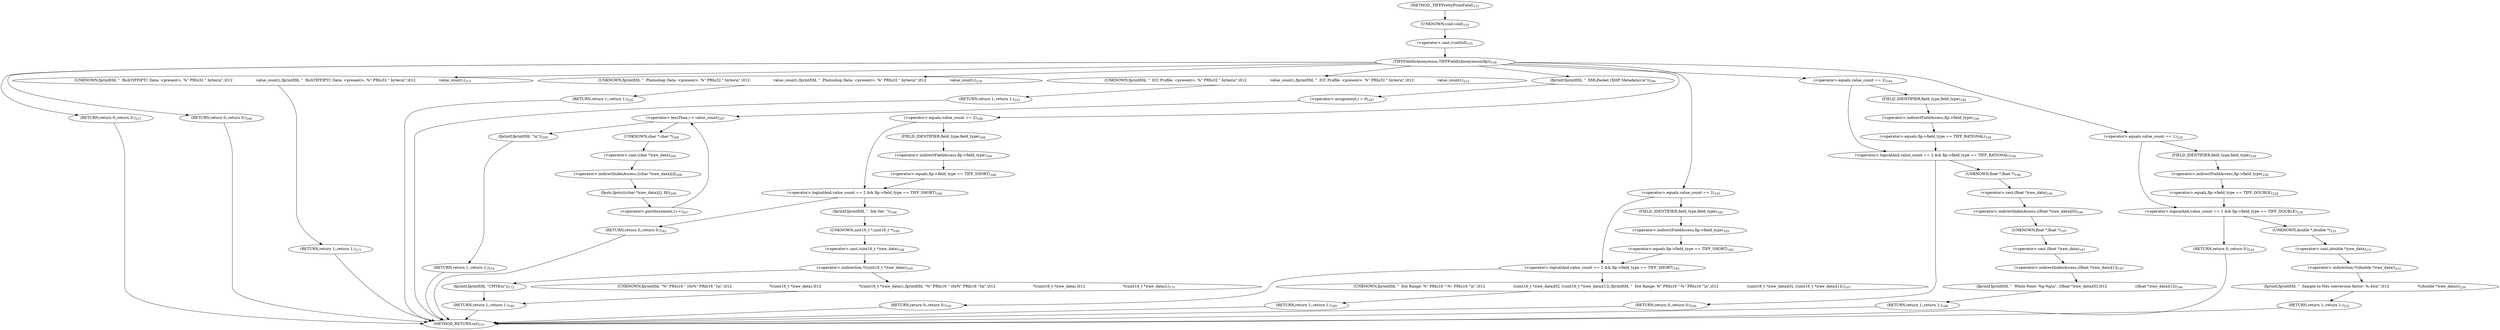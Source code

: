 digraph "_TIFFPrettyPrintField" {  
"3243" [label = <(&lt;operator&gt;.cast,(void)tif)<SUB>155</SUB>> ]
"3406" [label = <(RETURN,return 0;,return 0;)<SUB>237</SUB>> ]
"3244" [label = <(UNKNOWN,void,void)<SUB>155</SUB>> ]
"3247" [label = <(TIFFFieldIsAnonymous,TIFFFieldIsAnonymous(fip))<SUB>158</SUB>> ]
"3250" [label = <(RETURN,return 0;,return 0;)<SUB>160</SUB>> ]
"3288" [label = <(RETURN,return 0;,return 0;)<SUB>182</SUB>> ]
"3306" [label = <(RETURN,return 0;,return 0;)<SUB>191</SUB>> ]
"3336" [label = <(RETURN,return 0;,return 0;)<SUB>200</SUB>> ]
"3369" [label = <(UNKNOWN,fprintf(fd, &quot;  RichTIFFIPTC Data: &lt;present&gt;, %&quot; PRIu32 &quot; bytes\n&quot;,\012                    value_count);,fprintf(fd, &quot;  RichTIFFIPTC Data: &lt;present&gt;, %&quot; PRIu32 &quot; bytes\n&quot;,\012                    value_count);)<SUB>213</SUB>> ]
"3370" [label = <(RETURN,return 1;,return 1;)<SUB>215</SUB>> ]
"3374" [label = <(UNKNOWN,fprintf(fd, &quot;  Photoshop Data: &lt;present&gt;, %&quot; PRIu32 &quot; bytes\n&quot;,\012                    value_count);,fprintf(fd, &quot;  Photoshop Data: &lt;present&gt;, %&quot; PRIu32 &quot; bytes\n&quot;,\012                    value_count);)<SUB>218</SUB>> ]
"3375" [label = <(RETURN,return 1;,return 1;)<SUB>220</SUB>> ]
"3379" [label = <(UNKNOWN,fprintf(fd, &quot;  ICC Profile: &lt;present&gt;, %&quot; PRIu32 &quot; bytes\n&quot;,\012                    value_count);,fprintf(fd, &quot;  ICC Profile: &lt;present&gt;, %&quot; PRIu32 &quot; bytes\n&quot;,\012                    value_count);)<SUB>223</SUB>> ]
"3380" [label = <(RETURN,return 1;,return 1;)<SUB>225</SUB>> ]
"3404" [label = <(RETURN,return 0;,return 0;)<SUB>234</SUB>> ]
"3258" [label = <(&lt;operator&gt;.logicalAnd,value_count == 2 &amp;&amp; fip-&gt;field_type == TIFF_SHORT)<SUB>166</SUB>> ]
"3293" [label = <(&lt;operator&gt;.logicalAnd,value_count == 2 &amp;&amp; fip-&gt;field_type == TIFF_SHORT)<SUB>185</SUB>> ]
"3311" [label = <(&lt;operator&gt;.logicalAnd,value_count == 2 &amp;&amp; fip-&gt;field_type == TIFF_RATIONAL)<SUB>194</SUB>> ]
"3342" [label = <(fprintf,fprintf(fd, &quot;  XMLPacket (XMP Metadata):\n&quot;))<SUB>206</SUB>> ]
"3362" [label = <(fprintf,fprintf(fd, &quot;\n&quot;))<SUB>209</SUB>> ]
"3365" [label = <(RETURN,return 1;,return 1;)<SUB>210</SUB>> ]
"3385" [label = <(&lt;operator&gt;.logicalAnd,value_count == 1 &amp;&amp; fip-&gt;field_type == TIFF_DOUBLE)<SUB>228</SUB>> ]
"3259" [label = <(&lt;operator&gt;.equals,value_count == 2)<SUB>166</SUB>> ]
"3262" [label = <(&lt;operator&gt;.equals,fip-&gt;field_type == TIFF_SHORT)<SUB>166</SUB>> ]
"3268" [label = <(fprintf,fprintf(fd, &quot;  Ink Set: &quot;))<SUB>168</SUB>> ]
"3286" [label = <(RETURN,return 1;,return 1;)<SUB>180</SUB>> ]
"3294" [label = <(&lt;operator&gt;.equals,value_count == 2)<SUB>185</SUB>> ]
"3297" [label = <(&lt;operator&gt;.equals,fip-&gt;field_type == TIFF_SHORT)<SUB>185</SUB>> ]
"3303" [label = <(UNKNOWN,fprintf(fd, &quot;  Dot Range: %&quot; PRIu16 &quot;-%&quot; PRIu16 &quot;\n&quot;,\012                        ((uint16_t *)raw_data)[0], ((uint16_t *)raw_data)[1]);,fprintf(fd, &quot;  Dot Range: %&quot; PRIu16 &quot;-%&quot; PRIu16 &quot;\n&quot;,\012                        ((uint16_t *)raw_data)[0], ((uint16_t *)raw_data)[1]);)<SUB>187</SUB>> ]
"3304" [label = <(RETURN,return 1;,return 1;)<SUB>189</SUB>> ]
"3312" [label = <(&lt;operator&gt;.equals,value_count == 2)<SUB>194</SUB>> ]
"3315" [label = <(&lt;operator&gt;.equals,fip-&gt;field_type == TIFF_RATIONAL)<SUB>194</SUB>> ]
"3321" [label = <(fprintf,fprintf(fd, &quot;  White Point: %g-%g\n&quot;, ((float *)raw_data)[0],\012                        ((float *)raw_data)[1]))<SUB>196</SUB>> ]
"3334" [label = <(RETURN,return 1;,return 1;)<SUB>198</SUB>> ]
"3350" [label = <(&lt;operator&gt;.lessThan,i &lt; value_count)<SUB>207</SUB>> ]
"3353" [label = <(&lt;operator&gt;.postIncrement,i++)<SUB>207</SUB>> ]
"3355" [label = <(fputc,fputc(((char *)raw_data)[i], fd))<SUB>208</SUB>> ]
"3386" [label = <(&lt;operator&gt;.equals,value_count == 1)<SUB>228</SUB>> ]
"3389" [label = <(&lt;operator&gt;.equals,fip-&gt;field_type == TIFF_DOUBLE)<SUB>228</SUB>> ]
"3395" [label = <(fprintf,fprintf(fd, &quot;  Sample to Nits conversion factor: %.4e\n&quot;,\012                        *((double *)raw_data)))<SUB>230</SUB>> ]
"3402" [label = <(RETURN,return 1;,return 1;)<SUB>232</SUB>> ]
"3263" [label = <(&lt;operator&gt;.indirectFieldAccess,fip-&gt;field_type)<SUB>166</SUB>> ]
"3272" [label = <(&lt;operator&gt;.indirection,*((uint16_t *)raw_data))<SUB>169</SUB>> ]
"3298" [label = <(&lt;operator&gt;.indirectFieldAccess,fip-&gt;field_type)<SUB>185</SUB>> ]
"3316" [label = <(&lt;operator&gt;.indirectFieldAccess,fip-&gt;field_type)<SUB>194</SUB>> ]
"3324" [label = <(&lt;operator&gt;.indirectIndexAccess,((float *)raw_data)[0])<SUB>196</SUB>> ]
"3329" [label = <(&lt;operator&gt;.indirectIndexAccess,((float *)raw_data)[1])<SUB>197</SUB>> ]
"3347" [label = <(&lt;operator&gt;.assignment,i = 0)<SUB>207</SUB>> ]
"3356" [label = <(&lt;operator&gt;.indirectIndexAccess,((char *)raw_data)[i])<SUB>208</SUB>> ]
"3390" [label = <(&lt;operator&gt;.indirectFieldAccess,fip-&gt;field_type)<SUB>228</SUB>> ]
"3398" [label = <(&lt;operator&gt;.indirection,*((double *)raw_data))<SUB>231</SUB>> ]
"3265" [label = <(FIELD_IDENTIFIER,field_type,field_type)<SUB>166</SUB>> ]
"3273" [label = <(&lt;operator&gt;.cast,(uint16_t *)raw_data)<SUB>169</SUB>> ]
"3279" [label = <(fprintf,fprintf(fd, &quot;CMYK\n&quot;))<SUB>172</SUB>> ]
"3284" [label = <(UNKNOWN,fprintf(fd, &quot;%&quot; PRIu16 &quot; (0x%&quot; PRIx16 &quot;)\n&quot;,\012                                *((uint16_t *)raw_data),\012                                *((uint16_t *)raw_data));,fprintf(fd, &quot;%&quot; PRIu16 &quot; (0x%&quot; PRIx16 &quot;)\n&quot;,\012                                *((uint16_t *)raw_data),\012                                *((uint16_t *)raw_data));)<SUB>175</SUB>> ]
"3300" [label = <(FIELD_IDENTIFIER,field_type,field_type)<SUB>185</SUB>> ]
"3318" [label = <(FIELD_IDENTIFIER,field_type,field_type)<SUB>194</SUB>> ]
"3325" [label = <(&lt;operator&gt;.cast,(float *)raw_data)<SUB>196</SUB>> ]
"3330" [label = <(&lt;operator&gt;.cast,(float *)raw_data)<SUB>197</SUB>> ]
"3357" [label = <(&lt;operator&gt;.cast,(char *)raw_data)<SUB>208</SUB>> ]
"3392" [label = <(FIELD_IDENTIFIER,field_type,field_type)<SUB>228</SUB>> ]
"3399" [label = <(&lt;operator&gt;.cast,(double *)raw_data)<SUB>231</SUB>> ]
"3274" [label = <(UNKNOWN,uint16_t *,uint16_t *)<SUB>169</SUB>> ]
"3326" [label = <(UNKNOWN,float *,float *)<SUB>196</SUB>> ]
"3331" [label = <(UNKNOWN,float *,float *)<SUB>197</SUB>> ]
"3358" [label = <(UNKNOWN,char *,char *)<SUB>208</SUB>> ]
"3400" [label = <(UNKNOWN,double *,double *)<SUB>231</SUB>> ]
"3235" [label = <(METHOD,_TIFFPrettyPrintField)<SUB>151</SUB>> ]
"3408" [label = <(METHOD_RETURN,int)<SUB>151</SUB>> ]
  "3243" -> "3247" 
  "3406" -> "3408" 
  "3244" -> "3243" 
  "3247" -> "3250" 
  "3247" -> "3259" 
  "3247" -> "3294" 
  "3247" -> "3312" 
  "3247" -> "3342" 
  "3247" -> "3369" 
  "3247" -> "3374" 
  "3247" -> "3379" 
  "3247" -> "3386" 
  "3247" -> "3406" 
  "3250" -> "3408" 
  "3288" -> "3408" 
  "3306" -> "3408" 
  "3336" -> "3408" 
  "3369" -> "3370" 
  "3370" -> "3408" 
  "3374" -> "3375" 
  "3375" -> "3408" 
  "3379" -> "3380" 
  "3380" -> "3408" 
  "3404" -> "3408" 
  "3258" -> "3268" 
  "3258" -> "3288" 
  "3293" -> "3303" 
  "3293" -> "3306" 
  "3311" -> "3326" 
  "3311" -> "3336" 
  "3342" -> "3347" 
  "3362" -> "3365" 
  "3365" -> "3408" 
  "3385" -> "3400" 
  "3385" -> "3404" 
  "3259" -> "3258" 
  "3259" -> "3265" 
  "3262" -> "3258" 
  "3268" -> "3274" 
  "3286" -> "3408" 
  "3294" -> "3293" 
  "3294" -> "3300" 
  "3297" -> "3293" 
  "3303" -> "3304" 
  "3304" -> "3408" 
  "3312" -> "3311" 
  "3312" -> "3318" 
  "3315" -> "3311" 
  "3321" -> "3334" 
  "3334" -> "3408" 
  "3350" -> "3358" 
  "3350" -> "3362" 
  "3353" -> "3350" 
  "3355" -> "3353" 
  "3386" -> "3385" 
  "3386" -> "3392" 
  "3389" -> "3385" 
  "3395" -> "3402" 
  "3402" -> "3408" 
  "3263" -> "3262" 
  "3272" -> "3279" 
  "3272" -> "3284" 
  "3298" -> "3297" 
  "3316" -> "3315" 
  "3324" -> "3331" 
  "3329" -> "3321" 
  "3347" -> "3350" 
  "3356" -> "3355" 
  "3390" -> "3389" 
  "3398" -> "3395" 
  "3265" -> "3263" 
  "3273" -> "3272" 
  "3279" -> "3286" 
  "3284" -> "3286" 
  "3300" -> "3298" 
  "3318" -> "3316" 
  "3325" -> "3324" 
  "3330" -> "3329" 
  "3357" -> "3356" 
  "3392" -> "3390" 
  "3399" -> "3398" 
  "3274" -> "3273" 
  "3326" -> "3325" 
  "3331" -> "3330" 
  "3358" -> "3357" 
  "3400" -> "3399" 
  "3235" -> "3244" 
}
